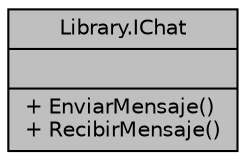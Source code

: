 digraph "Library.IChat"
{
 // INTERACTIVE_SVG=YES
 // LATEX_PDF_SIZE
  edge [fontname="Helvetica",fontsize="10",labelfontname="Helvetica",labelfontsize="10"];
  node [fontname="Helvetica",fontsize="10",shape=record];
  Node1 [label="{Library.IChat\n||+ EnviarMensaje()\l+ RecibirMensaje()\l}",height=0.2,width=0.4,color="black", fillcolor="grey75", style="filled", fontcolor="black",tooltip="Interface que representa la firma de los metodos de IChat. Se utiliza una interface,..."];
}
